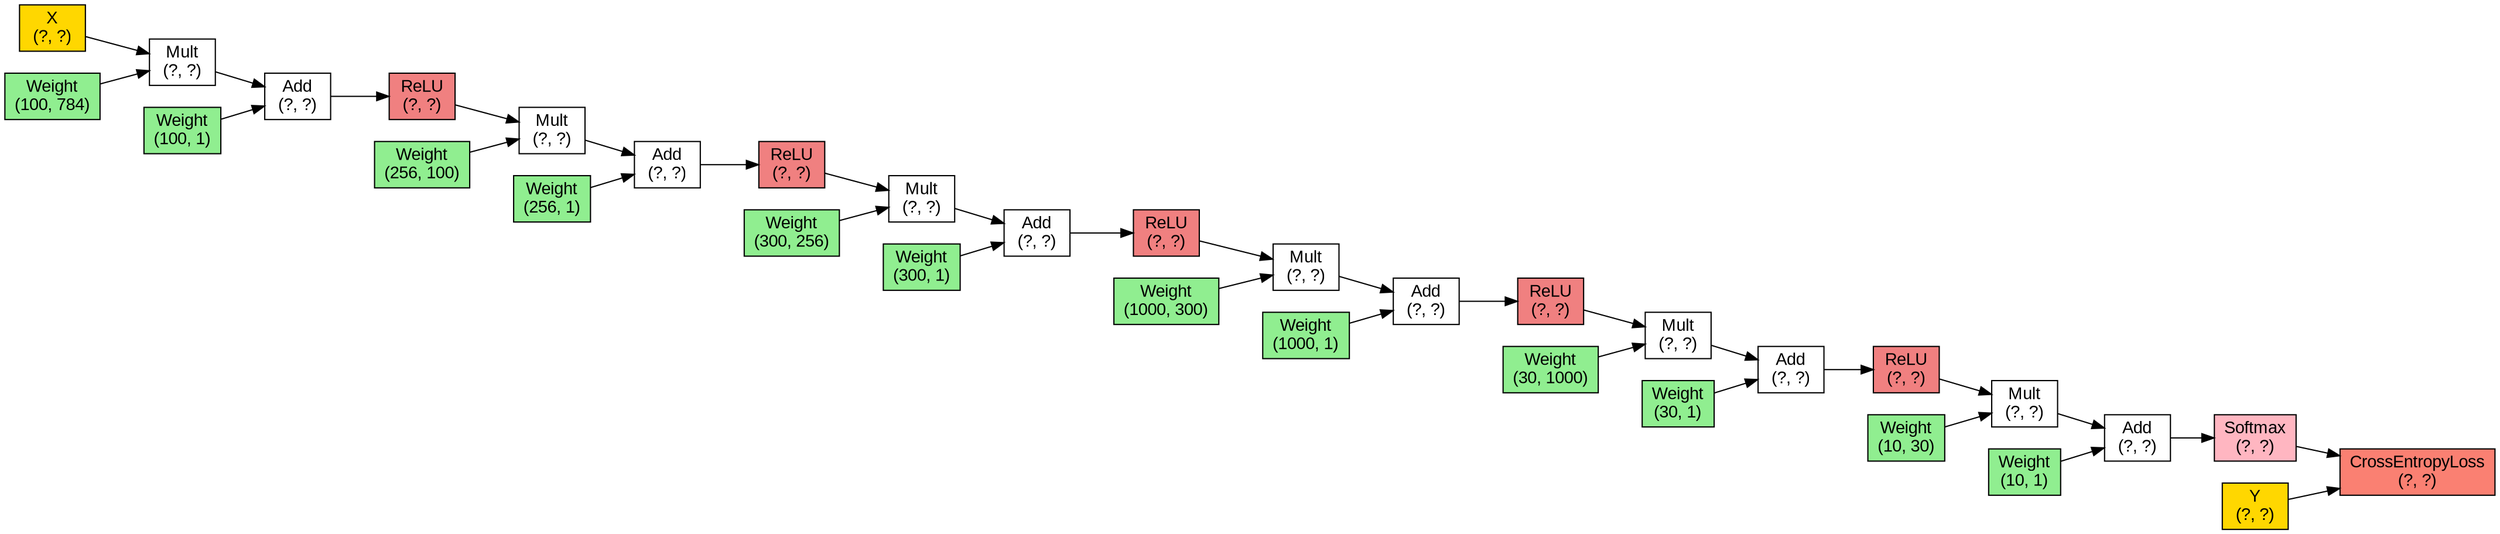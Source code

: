 digraph ExpressionGraph {
  node [shape=box, fontname="Arial"];
  edge [fontname="Arial"];
  rankdir=LR;
  node0 [label="CrossEntropyLoss\n(?, ?)", style=filled, fillcolor=salmon];
  node1 [label="Softmax\n(?, ?)", style=filled, fillcolor=lightpink];
  node2 [label="Add\n(?, ?)", style=filled, fillcolor=white];
  node3 [label="Mult\n(?, ?)", style=filled, fillcolor=white];
  node4 [label="ReLU\n(?, ?)", style=filled, fillcolor=lightcoral];
  node5 [label="Add\n(?, ?)", style=filled, fillcolor=white];
  node6 [label="Mult\n(?, ?)", style=filled, fillcolor=white];
  node7 [label="ReLU\n(?, ?)", style=filled, fillcolor=lightcoral];
  node8 [label="Add\n(?, ?)", style=filled, fillcolor=white];
  node9 [label="Mult\n(?, ?)", style=filled, fillcolor=white];
  node10 [label="ReLU\n(?, ?)", style=filled, fillcolor=lightcoral];
  node11 [label="Add\n(?, ?)", style=filled, fillcolor=white];
  node12 [label="Mult\n(?, ?)", style=filled, fillcolor=white];
  node13 [label="ReLU\n(?, ?)", style=filled, fillcolor=lightcoral];
  node14 [label="Add\n(?, ?)", style=filled, fillcolor=white];
  node15 [label="Mult\n(?, ?)", style=filled, fillcolor=white];
  node16 [label="ReLU\n(?, ?)", style=filled, fillcolor=lightcoral];
  node17 [label="Add\n(?, ?)", style=filled, fillcolor=white];
  node18 [label="Mult\n(?, ?)", style=filled, fillcolor=white];
  node19 [label="X\n(?, ?)", style=filled, fillcolor=gold];
  node19 -> node18;
  node20 [label="Weight\n(100, 784)", style=filled, fillcolor=lightgreen];
  node20 -> node18;
  node18 -> node17;
  node21 [label="Weight\n(100, 1)", style=filled, fillcolor=lightgreen];
  node21 -> node17;
  node17 -> node16;
  node16 -> node15;
  node22 [label="Weight\n(256, 100)", style=filled, fillcolor=lightgreen];
  node22 -> node15;
  node15 -> node14;
  node23 [label="Weight\n(256, 1)", style=filled, fillcolor=lightgreen];
  node23 -> node14;
  node14 -> node13;
  node13 -> node12;
  node24 [label="Weight\n(300, 256)", style=filled, fillcolor=lightgreen];
  node24 -> node12;
  node12 -> node11;
  node25 [label="Weight\n(300, 1)", style=filled, fillcolor=lightgreen];
  node25 -> node11;
  node11 -> node10;
  node10 -> node9;
  node26 [label="Weight\n(1000, 300)", style=filled, fillcolor=lightgreen];
  node26 -> node9;
  node9 -> node8;
  node27 [label="Weight\n(1000, 1)", style=filled, fillcolor=lightgreen];
  node27 -> node8;
  node8 -> node7;
  node7 -> node6;
  node28 [label="Weight\n(30, 1000)", style=filled, fillcolor=lightgreen];
  node28 -> node6;
  node6 -> node5;
  node29 [label="Weight\n(30, 1)", style=filled, fillcolor=lightgreen];
  node29 -> node5;
  node5 -> node4;
  node4 -> node3;
  node30 [label="Weight\n(10, 30)", style=filled, fillcolor=lightgreen];
  node30 -> node3;
  node3 -> node2;
  node31 [label="Weight\n(10, 1)", style=filled, fillcolor=lightgreen];
  node31 -> node2;
  node2 -> node1;
  node1 -> node0;
  node32 [label="Y\n(?, ?)", style=filled, fillcolor=gold];
  node32 -> node0;
}
